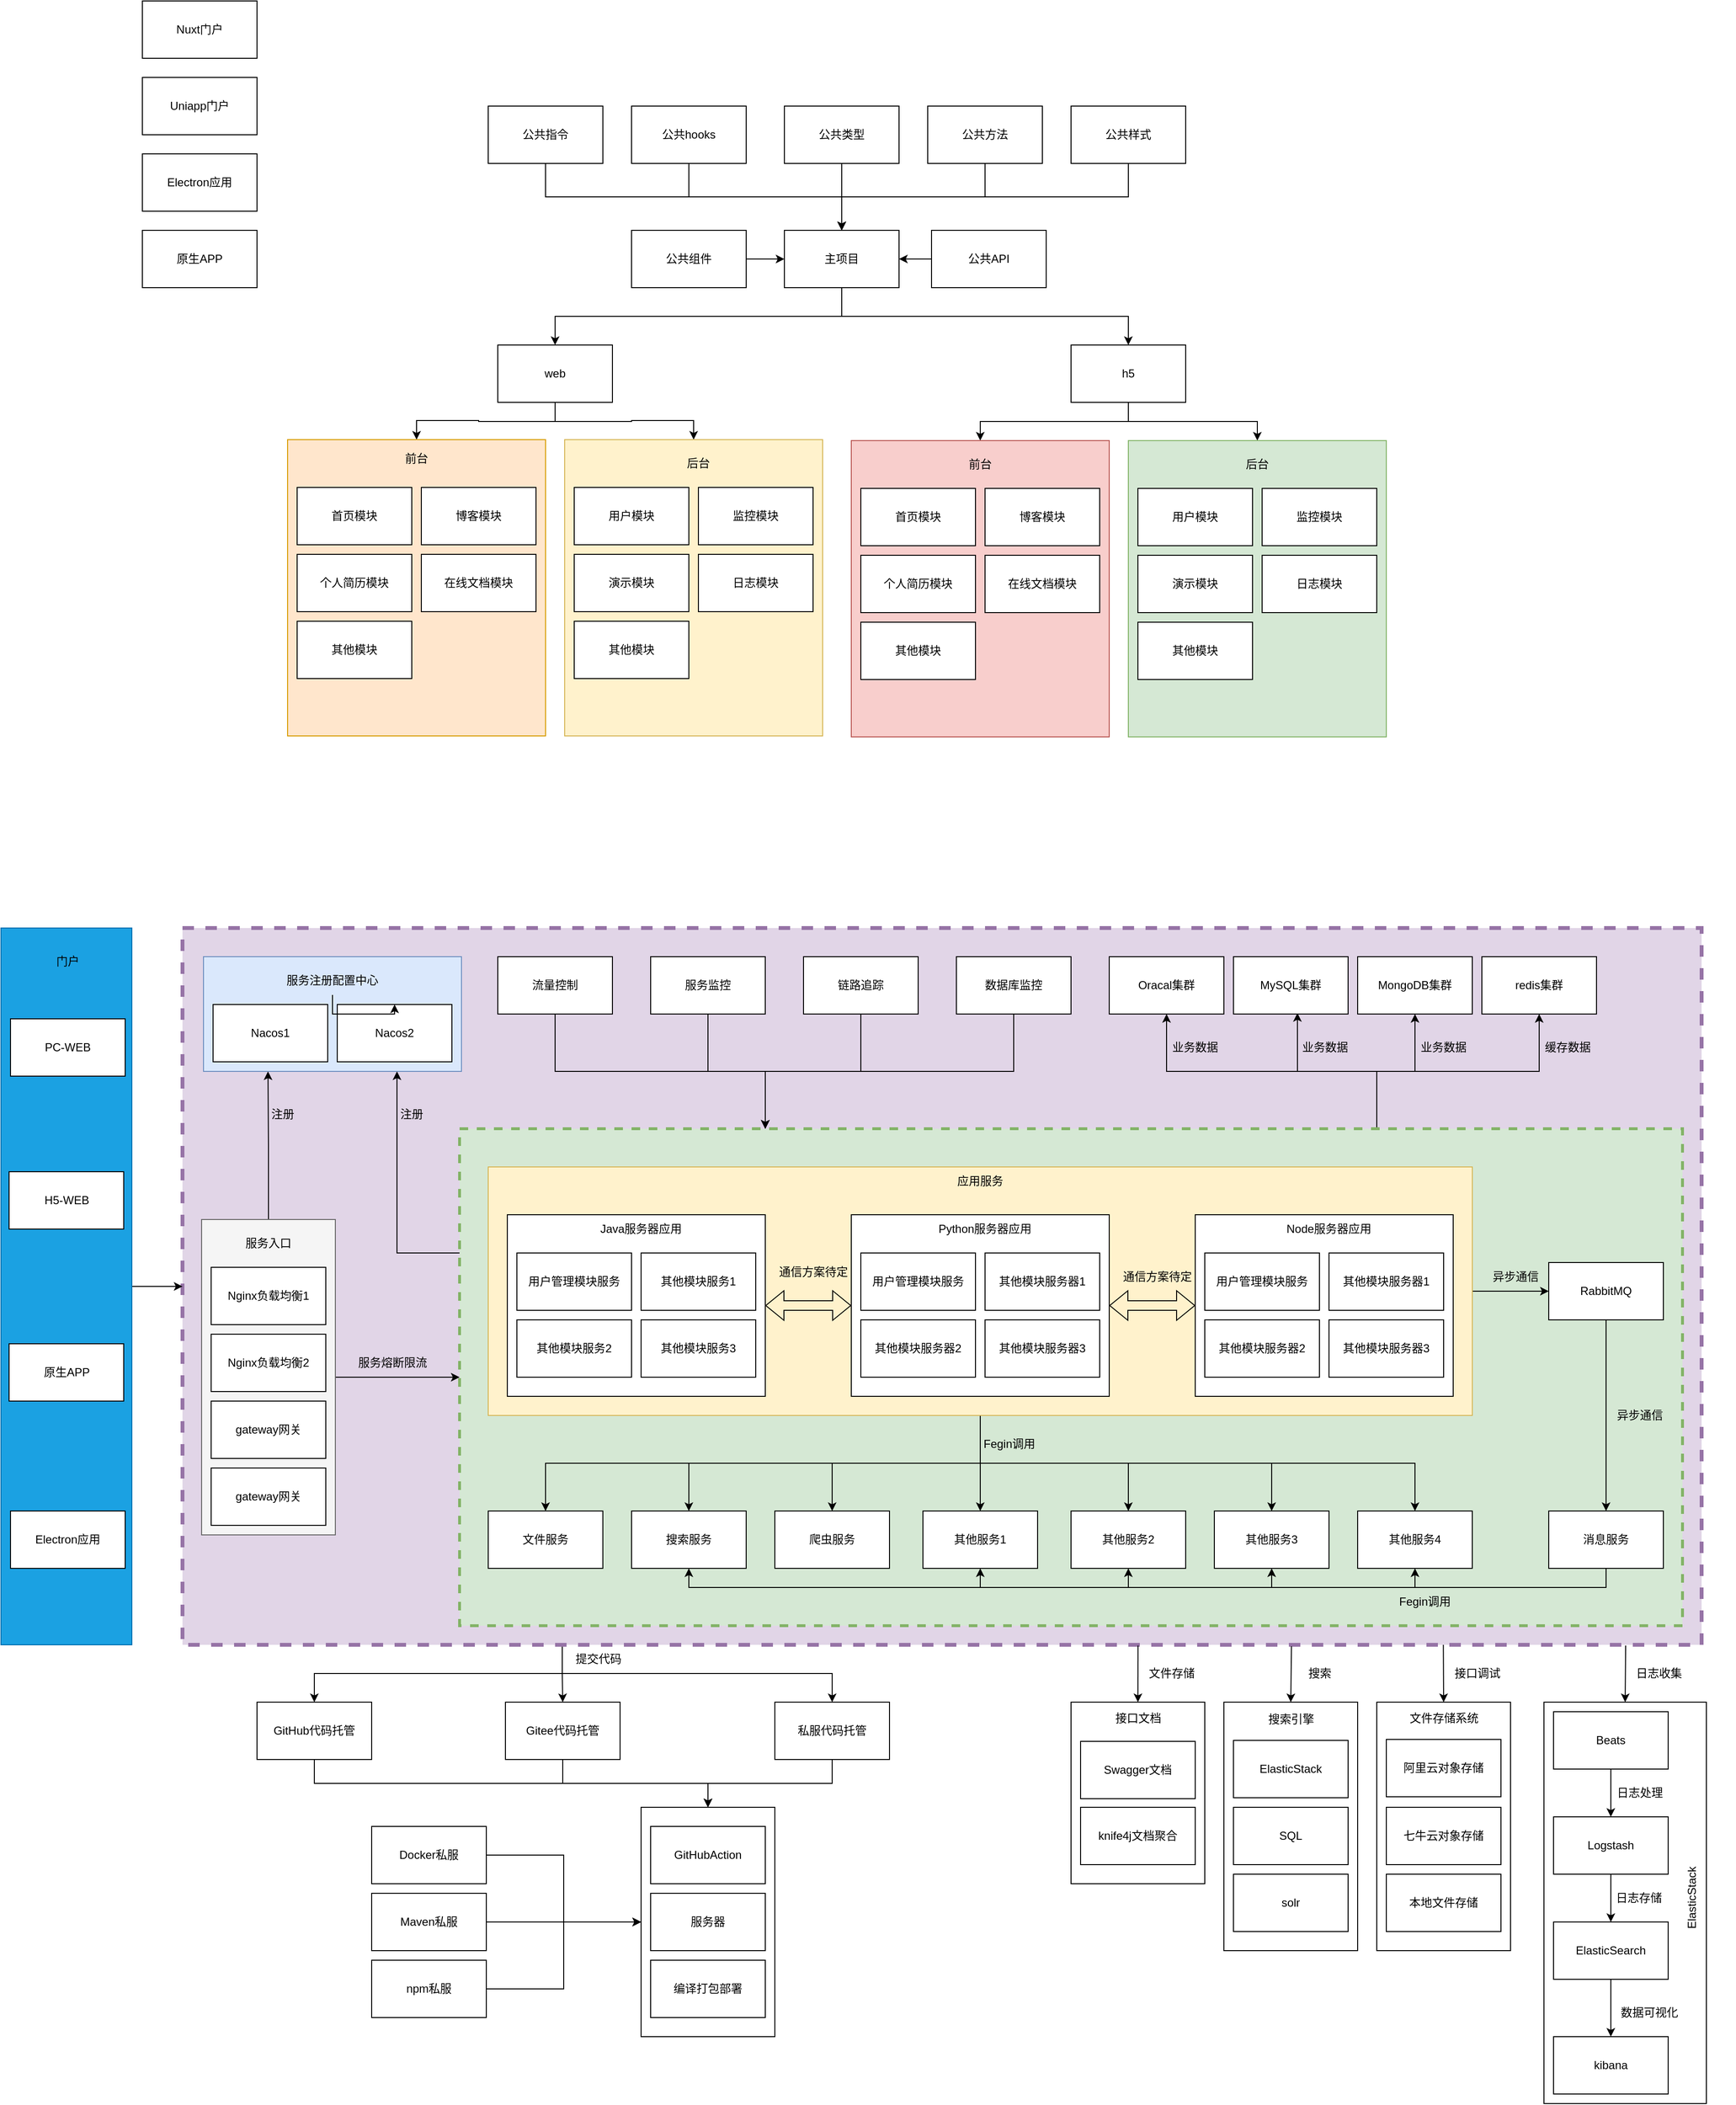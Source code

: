 <mxfile version="20.5.3" type="github">
  <diagram id="kWM6Devj3ZmCq5ZHhV0W" name="第 1 页">
    <mxGraphModel dx="1778" dy="953" grid="1" gridSize="10" guides="1" tooltips="1" connect="1" arrows="1" fold="1" page="1" pageScale="1" pageWidth="1169" pageHeight="827" math="0" shadow="0">
      <root>
        <mxCell id="0" />
        <mxCell id="1" parent="0" />
        <mxCell id="HBnFO21-F81Gqix5t91M-265" style="edgeStyle=orthogonalEdgeStyle;rounded=0;orthogonalLoop=1;jettySize=auto;html=1;exitX=0.25;exitY=1;exitDx=0;exitDy=0;entryX=0.5;entryY=0;entryDx=0;entryDy=0;" edge="1" parent="1" source="HBnFO21-F81Gqix5t91M-166" target="HBnFO21-F81Gqix5t91M-261">
          <mxGeometry relative="1" as="geometry" />
        </mxCell>
        <mxCell id="HBnFO21-F81Gqix5t91M-266" style="edgeStyle=orthogonalEdgeStyle;rounded=0;orthogonalLoop=1;jettySize=auto;html=1;exitX=0.25;exitY=1;exitDx=0;exitDy=0;entryX=0.5;entryY=0;entryDx=0;entryDy=0;" edge="1" parent="1" source="HBnFO21-F81Gqix5t91M-166" target="HBnFO21-F81Gqix5t91M-262">
          <mxGeometry relative="1" as="geometry" />
        </mxCell>
        <mxCell id="HBnFO21-F81Gqix5t91M-267" style="edgeStyle=orthogonalEdgeStyle;rounded=0;orthogonalLoop=1;jettySize=auto;html=1;exitX=0.25;exitY=1;exitDx=0;exitDy=0;" edge="1" parent="1" source="HBnFO21-F81Gqix5t91M-166" target="HBnFO21-F81Gqix5t91M-263">
          <mxGeometry relative="1" as="geometry" />
        </mxCell>
        <mxCell id="HBnFO21-F81Gqix5t91M-166" value="" style="rounded=0;whiteSpace=wrap;html=1;strokeWidth=4;fillColor=#e1d5e7;dashed=1;strokeColor=#9673a6;" vertex="1" parent="1">
          <mxGeometry x="440" y="1010" width="1590" height="750" as="geometry" />
        </mxCell>
        <mxCell id="HBnFO21-F81Gqix5t91M-153" style="edgeStyle=orthogonalEdgeStyle;rounded=0;orthogonalLoop=1;jettySize=auto;html=1;exitX=0;exitY=0.25;exitDx=0;exitDy=0;entryX=0.75;entryY=1;entryDx=0;entryDy=0;" edge="1" parent="1" source="HBnFO21-F81Gqix5t91M-130" target="HBnFO21-F81Gqix5t91M-139">
          <mxGeometry relative="1" as="geometry" />
        </mxCell>
        <mxCell id="HBnFO21-F81Gqix5t91M-189" style="edgeStyle=orthogonalEdgeStyle;rounded=0;orthogonalLoop=1;jettySize=auto;html=1;exitX=0.75;exitY=0;exitDx=0;exitDy=0;entryX=0.5;entryY=1;entryDx=0;entryDy=0;" edge="1" parent="1" source="HBnFO21-F81Gqix5t91M-130" target="HBnFO21-F81Gqix5t91M-178">
          <mxGeometry relative="1" as="geometry" />
        </mxCell>
        <mxCell id="HBnFO21-F81Gqix5t91M-190" style="edgeStyle=orthogonalEdgeStyle;rounded=0;orthogonalLoop=1;jettySize=auto;html=1;exitX=0.75;exitY=0;exitDx=0;exitDy=0;entryX=0.558;entryY=0.983;entryDx=0;entryDy=0;entryPerimeter=0;" edge="1" parent="1" source="HBnFO21-F81Gqix5t91M-130" target="HBnFO21-F81Gqix5t91M-177">
          <mxGeometry relative="1" as="geometry" />
        </mxCell>
        <mxCell id="HBnFO21-F81Gqix5t91M-191" style="edgeStyle=orthogonalEdgeStyle;rounded=0;orthogonalLoop=1;jettySize=auto;html=1;exitX=0.75;exitY=0;exitDx=0;exitDy=0;entryX=0.5;entryY=1;entryDx=0;entryDy=0;" edge="1" parent="1" source="HBnFO21-F81Gqix5t91M-130" target="HBnFO21-F81Gqix5t91M-179">
          <mxGeometry relative="1" as="geometry" />
        </mxCell>
        <mxCell id="HBnFO21-F81Gqix5t91M-192" style="edgeStyle=orthogonalEdgeStyle;rounded=0;orthogonalLoop=1;jettySize=auto;html=1;exitX=0.75;exitY=0;exitDx=0;exitDy=0;entryX=0.5;entryY=1;entryDx=0;entryDy=0;" edge="1" parent="1" source="HBnFO21-F81Gqix5t91M-130" target="HBnFO21-F81Gqix5t91M-180">
          <mxGeometry relative="1" as="geometry" />
        </mxCell>
        <mxCell id="HBnFO21-F81Gqix5t91M-130" value="" style="rounded=0;whiteSpace=wrap;html=1;fillColor=#d5e8d4;dashed=1;strokeWidth=3;strokeColor=#82b366;" vertex="1" parent="1">
          <mxGeometry x="730" y="1220" width="1280" height="520" as="geometry" />
        </mxCell>
        <mxCell id="HBnFO21-F81Gqix5t91M-46" style="edgeStyle=orthogonalEdgeStyle;rounded=0;orthogonalLoop=1;jettySize=auto;html=1;exitX=0.5;exitY=1;exitDx=0;exitDy=0;" edge="1" parent="1" source="HBnFO21-F81Gqix5t91M-1" target="HBnFO21-F81Gqix5t91M-7">
          <mxGeometry relative="1" as="geometry" />
        </mxCell>
        <mxCell id="HBnFO21-F81Gqix5t91M-47" style="edgeStyle=orthogonalEdgeStyle;rounded=0;orthogonalLoop=1;jettySize=auto;html=1;exitX=0.5;exitY=1;exitDx=0;exitDy=0;" edge="1" parent="1" source="HBnFO21-F81Gqix5t91M-1" target="HBnFO21-F81Gqix5t91M-8">
          <mxGeometry relative="1" as="geometry" />
        </mxCell>
        <mxCell id="HBnFO21-F81Gqix5t91M-1" value="主项目" style="rounded=0;whiteSpace=wrap;html=1;" vertex="1" parent="1">
          <mxGeometry x="1070" y="280" width="120" height="60" as="geometry" />
        </mxCell>
        <mxCell id="HBnFO21-F81Gqix5t91M-44" style="edgeStyle=orthogonalEdgeStyle;rounded=0;orthogonalLoop=1;jettySize=auto;html=1;exitX=0.5;exitY=1;exitDx=0;exitDy=0;entryX=0.5;entryY=0;entryDx=0;entryDy=0;" edge="1" parent="1" source="HBnFO21-F81Gqix5t91M-2" target="HBnFO21-F81Gqix5t91M-1">
          <mxGeometry relative="1" as="geometry" />
        </mxCell>
        <mxCell id="HBnFO21-F81Gqix5t91M-2" value="公共样式" style="rounded=0;whiteSpace=wrap;html=1;" vertex="1" parent="1">
          <mxGeometry x="1370" y="150" width="120" height="60" as="geometry" />
        </mxCell>
        <mxCell id="HBnFO21-F81Gqix5t91M-43" style="edgeStyle=orthogonalEdgeStyle;rounded=0;orthogonalLoop=1;jettySize=auto;html=1;exitX=0.5;exitY=1;exitDx=0;exitDy=0;" edge="1" parent="1" source="HBnFO21-F81Gqix5t91M-3" target="HBnFO21-F81Gqix5t91M-1">
          <mxGeometry relative="1" as="geometry" />
        </mxCell>
        <mxCell id="HBnFO21-F81Gqix5t91M-3" value="公共方法" style="rounded=0;whiteSpace=wrap;html=1;" vertex="1" parent="1">
          <mxGeometry x="1220" y="150" width="120" height="60" as="geometry" />
        </mxCell>
        <mxCell id="HBnFO21-F81Gqix5t91M-42" style="edgeStyle=orthogonalEdgeStyle;rounded=0;orthogonalLoop=1;jettySize=auto;html=1;exitX=0.5;exitY=1;exitDx=0;exitDy=0;" edge="1" parent="1" source="HBnFO21-F81Gqix5t91M-4" target="HBnFO21-F81Gqix5t91M-1">
          <mxGeometry relative="1" as="geometry" />
        </mxCell>
        <mxCell id="HBnFO21-F81Gqix5t91M-4" value="公共hooks" style="rounded=0;whiteSpace=wrap;html=1;" vertex="1" parent="1">
          <mxGeometry x="910" y="150" width="120" height="60" as="geometry" />
        </mxCell>
        <mxCell id="HBnFO21-F81Gqix5t91M-41" style="edgeStyle=orthogonalEdgeStyle;rounded=0;orthogonalLoop=1;jettySize=auto;html=1;exitX=0.5;exitY=1;exitDx=0;exitDy=0;" edge="1" parent="1" source="HBnFO21-F81Gqix5t91M-5" target="HBnFO21-F81Gqix5t91M-1">
          <mxGeometry relative="1" as="geometry" />
        </mxCell>
        <mxCell id="HBnFO21-F81Gqix5t91M-5" value="公共指令" style="rounded=0;whiteSpace=wrap;html=1;" vertex="1" parent="1">
          <mxGeometry x="760" y="150" width="120" height="60" as="geometry" />
        </mxCell>
        <mxCell id="HBnFO21-F81Gqix5t91M-45" style="edgeStyle=orthogonalEdgeStyle;rounded=0;orthogonalLoop=1;jettySize=auto;html=1;exitX=1;exitY=0.5;exitDx=0;exitDy=0;entryX=0;entryY=0.5;entryDx=0;entryDy=0;" edge="1" parent="1" source="HBnFO21-F81Gqix5t91M-6" target="HBnFO21-F81Gqix5t91M-1">
          <mxGeometry relative="1" as="geometry" />
        </mxCell>
        <mxCell id="HBnFO21-F81Gqix5t91M-6" value="公共组件" style="rounded=0;whiteSpace=wrap;html=1;" vertex="1" parent="1">
          <mxGeometry x="910" y="280" width="120" height="60" as="geometry" />
        </mxCell>
        <mxCell id="HBnFO21-F81Gqix5t91M-50" style="edgeStyle=orthogonalEdgeStyle;rounded=0;orthogonalLoop=1;jettySize=auto;html=1;exitX=0.5;exitY=1;exitDx=0;exitDy=0;entryX=0.5;entryY=0;entryDx=0;entryDy=0;" edge="1" parent="1" source="HBnFO21-F81Gqix5t91M-7" target="HBnFO21-F81Gqix5t91M-17">
          <mxGeometry relative="1" as="geometry" />
        </mxCell>
        <mxCell id="HBnFO21-F81Gqix5t91M-51" style="edgeStyle=orthogonalEdgeStyle;rounded=0;orthogonalLoop=1;jettySize=auto;html=1;exitX=0.5;exitY=1;exitDx=0;exitDy=0;entryX=0.5;entryY=0;entryDx=0;entryDy=0;" edge="1" parent="1" source="HBnFO21-F81Gqix5t91M-7" target="HBnFO21-F81Gqix5t91M-18">
          <mxGeometry relative="1" as="geometry" />
        </mxCell>
        <mxCell id="HBnFO21-F81Gqix5t91M-7" value="web" style="rounded=0;whiteSpace=wrap;html=1;" vertex="1" parent="1">
          <mxGeometry x="770" y="400" width="120" height="60" as="geometry" />
        </mxCell>
        <mxCell id="HBnFO21-F81Gqix5t91M-52" style="edgeStyle=orthogonalEdgeStyle;rounded=0;orthogonalLoop=1;jettySize=auto;html=1;exitX=0.5;exitY=1;exitDx=0;exitDy=0;entryX=0.5;entryY=0;entryDx=0;entryDy=0;" edge="1" parent="1" source="HBnFO21-F81Gqix5t91M-8" target="HBnFO21-F81Gqix5t91M-24">
          <mxGeometry relative="1" as="geometry" />
        </mxCell>
        <mxCell id="HBnFO21-F81Gqix5t91M-300" style="edgeStyle=orthogonalEdgeStyle;rounded=0;orthogonalLoop=1;jettySize=auto;html=1;exitX=0.5;exitY=1;exitDx=0;exitDy=0;entryX=0.5;entryY=0;entryDx=0;entryDy=0;" edge="1" parent="1" source="HBnFO21-F81Gqix5t91M-8" target="HBnFO21-F81Gqix5t91M-298">
          <mxGeometry relative="1" as="geometry" />
        </mxCell>
        <mxCell id="HBnFO21-F81Gqix5t91M-8" value="h5" style="rounded=0;whiteSpace=wrap;html=1;" vertex="1" parent="1">
          <mxGeometry x="1370" y="400" width="120" height="60" as="geometry" />
        </mxCell>
        <mxCell id="HBnFO21-F81Gqix5t91M-49" style="edgeStyle=orthogonalEdgeStyle;rounded=0;orthogonalLoop=1;jettySize=auto;html=1;exitX=0;exitY=0.5;exitDx=0;exitDy=0;entryX=1;entryY=0.5;entryDx=0;entryDy=0;" edge="1" parent="1" source="HBnFO21-F81Gqix5t91M-48" target="HBnFO21-F81Gqix5t91M-1">
          <mxGeometry relative="1" as="geometry" />
        </mxCell>
        <mxCell id="HBnFO21-F81Gqix5t91M-48" value="公共API" style="rounded=0;whiteSpace=wrap;html=1;" vertex="1" parent="1">
          <mxGeometry x="1224" y="280" width="120" height="60" as="geometry" />
        </mxCell>
        <mxCell id="HBnFO21-F81Gqix5t91M-54" value="Nuxt门户" style="rounded=0;whiteSpace=wrap;html=1;" vertex="1" parent="1">
          <mxGeometry x="398" y="40" width="120" height="60" as="geometry" />
        </mxCell>
        <mxCell id="HBnFO21-F81Gqix5t91M-55" value="Uniapp门户" style="rounded=0;whiteSpace=wrap;html=1;" vertex="1" parent="1">
          <mxGeometry x="398" y="120" width="120" height="60" as="geometry" />
        </mxCell>
        <mxCell id="HBnFO21-F81Gqix5t91M-56" value="原生APP" style="rounded=0;whiteSpace=wrap;html=1;" vertex="1" parent="1">
          <mxGeometry x="398" y="280" width="120" height="60" as="geometry" />
        </mxCell>
        <mxCell id="HBnFO21-F81Gqix5t91M-57" value="Electron应用" style="rounded=0;whiteSpace=wrap;html=1;" vertex="1" parent="1">
          <mxGeometry x="398" y="200" width="120" height="60" as="geometry" />
        </mxCell>
        <mxCell id="HBnFO21-F81Gqix5t91M-110" style="edgeStyle=orthogonalEdgeStyle;rounded=0;orthogonalLoop=1;jettySize=auto;html=1;exitX=0.5;exitY=1;exitDx=0;exitDy=0;entryX=0.5;entryY=0;entryDx=0;entryDy=0;" edge="1" parent="1" source="HBnFO21-F81Gqix5t91M-78" target="HBnFO21-F81Gqix5t91M-88">
          <mxGeometry relative="1" as="geometry" />
        </mxCell>
        <mxCell id="HBnFO21-F81Gqix5t91M-111" style="edgeStyle=orthogonalEdgeStyle;rounded=0;orthogonalLoop=1;jettySize=auto;html=1;exitX=0.5;exitY=1;exitDx=0;exitDy=0;entryX=0.5;entryY=0;entryDx=0;entryDy=0;" edge="1" parent="1" source="HBnFO21-F81Gqix5t91M-78" target="HBnFO21-F81Gqix5t91M-87">
          <mxGeometry relative="1" as="geometry" />
        </mxCell>
        <mxCell id="HBnFO21-F81Gqix5t91M-112" style="edgeStyle=orthogonalEdgeStyle;rounded=0;orthogonalLoop=1;jettySize=auto;html=1;exitX=0.5;exitY=1;exitDx=0;exitDy=0;" edge="1" parent="1" source="HBnFO21-F81Gqix5t91M-78" target="HBnFO21-F81Gqix5t91M-86">
          <mxGeometry relative="1" as="geometry" />
        </mxCell>
        <mxCell id="HBnFO21-F81Gqix5t91M-113" style="edgeStyle=orthogonalEdgeStyle;rounded=0;orthogonalLoop=1;jettySize=auto;html=1;exitX=0.5;exitY=1;exitDx=0;exitDy=0;" edge="1" parent="1" source="HBnFO21-F81Gqix5t91M-78" target="HBnFO21-F81Gqix5t91M-90">
          <mxGeometry relative="1" as="geometry" />
        </mxCell>
        <mxCell id="HBnFO21-F81Gqix5t91M-120" style="edgeStyle=orthogonalEdgeStyle;rounded=0;orthogonalLoop=1;jettySize=auto;html=1;exitX=1;exitY=0.5;exitDx=0;exitDy=0;entryX=0;entryY=0.5;entryDx=0;entryDy=0;" edge="1" parent="1" source="HBnFO21-F81Gqix5t91M-78" target="HBnFO21-F81Gqix5t91M-119">
          <mxGeometry relative="1" as="geometry" />
        </mxCell>
        <mxCell id="HBnFO21-F81Gqix5t91M-197" style="edgeStyle=orthogonalEdgeStyle;rounded=0;orthogonalLoop=1;jettySize=auto;html=1;exitX=0.5;exitY=1;exitDx=0;exitDy=0;" edge="1" parent="1" source="HBnFO21-F81Gqix5t91M-78" target="HBnFO21-F81Gqix5t91M-194">
          <mxGeometry relative="1" as="geometry" />
        </mxCell>
        <mxCell id="HBnFO21-F81Gqix5t91M-198" style="edgeStyle=orthogonalEdgeStyle;rounded=0;orthogonalLoop=1;jettySize=auto;html=1;exitX=0.5;exitY=1;exitDx=0;exitDy=0;entryX=0.5;entryY=0;entryDx=0;entryDy=0;" edge="1" parent="1" source="HBnFO21-F81Gqix5t91M-78" target="HBnFO21-F81Gqix5t91M-195">
          <mxGeometry relative="1" as="geometry" />
        </mxCell>
        <mxCell id="HBnFO21-F81Gqix5t91M-199" style="edgeStyle=orthogonalEdgeStyle;rounded=0;orthogonalLoop=1;jettySize=auto;html=1;exitX=0.5;exitY=1;exitDx=0;exitDy=0;entryX=0.5;entryY=0;entryDx=0;entryDy=0;" edge="1" parent="1" source="HBnFO21-F81Gqix5t91M-78" target="HBnFO21-F81Gqix5t91M-196">
          <mxGeometry relative="1" as="geometry" />
        </mxCell>
        <mxCell id="HBnFO21-F81Gqix5t91M-78" value="" style="rounded=0;whiteSpace=wrap;html=1;fillColor=#fff2cc;strokeColor=#d6b656;" vertex="1" parent="1">
          <mxGeometry x="760" y="1260" width="1030" height="260" as="geometry" />
        </mxCell>
        <mxCell id="HBnFO21-F81Gqix5t91M-86" value="文件服务" style="rounded=0;whiteSpace=wrap;html=1;" vertex="1" parent="1">
          <mxGeometry x="760" y="1620" width="120" height="60" as="geometry" />
        </mxCell>
        <mxCell id="HBnFO21-F81Gqix5t91M-87" value="搜索服务" style="rounded=0;whiteSpace=wrap;html=1;" vertex="1" parent="1">
          <mxGeometry x="910" y="1620" width="120" height="60" as="geometry" />
        </mxCell>
        <mxCell id="HBnFO21-F81Gqix5t91M-88" value="爬虫服务" style="rounded=0;whiteSpace=wrap;html=1;" vertex="1" parent="1">
          <mxGeometry x="1060" y="1620" width="120" height="60" as="geometry" />
        </mxCell>
        <mxCell id="HBnFO21-F81Gqix5t91M-124" style="edgeStyle=orthogonalEdgeStyle;rounded=0;orthogonalLoop=1;jettySize=auto;html=1;exitX=0.5;exitY=1;exitDx=0;exitDy=0;entryX=0.5;entryY=1;entryDx=0;entryDy=0;" edge="1" parent="1" source="HBnFO21-F81Gqix5t91M-89" target="HBnFO21-F81Gqix5t91M-87">
          <mxGeometry relative="1" as="geometry" />
        </mxCell>
        <mxCell id="HBnFO21-F81Gqix5t91M-125" style="edgeStyle=orthogonalEdgeStyle;rounded=0;orthogonalLoop=1;jettySize=auto;html=1;exitX=0.5;exitY=1;exitDx=0;exitDy=0;entryX=0.5;entryY=1;entryDx=0;entryDy=0;" edge="1" parent="1" source="HBnFO21-F81Gqix5t91M-89" target="HBnFO21-F81Gqix5t91M-90">
          <mxGeometry relative="1" as="geometry" />
        </mxCell>
        <mxCell id="HBnFO21-F81Gqix5t91M-200" style="edgeStyle=orthogonalEdgeStyle;rounded=0;orthogonalLoop=1;jettySize=auto;html=1;exitX=0.5;exitY=1;exitDx=0;exitDy=0;entryX=0.5;entryY=1;entryDx=0;entryDy=0;" edge="1" parent="1" source="HBnFO21-F81Gqix5t91M-89" target="HBnFO21-F81Gqix5t91M-194">
          <mxGeometry relative="1" as="geometry" />
        </mxCell>
        <mxCell id="HBnFO21-F81Gqix5t91M-201" style="edgeStyle=orthogonalEdgeStyle;rounded=0;orthogonalLoop=1;jettySize=auto;html=1;exitX=0.5;exitY=1;exitDx=0;exitDy=0;entryX=0.5;entryY=1;entryDx=0;entryDy=0;" edge="1" parent="1" source="HBnFO21-F81Gqix5t91M-89" target="HBnFO21-F81Gqix5t91M-195">
          <mxGeometry relative="1" as="geometry" />
        </mxCell>
        <mxCell id="HBnFO21-F81Gqix5t91M-202" style="edgeStyle=orthogonalEdgeStyle;rounded=0;orthogonalLoop=1;jettySize=auto;html=1;exitX=0.5;exitY=1;exitDx=0;exitDy=0;entryX=0.5;entryY=1;entryDx=0;entryDy=0;" edge="1" parent="1" source="HBnFO21-F81Gqix5t91M-89" target="HBnFO21-F81Gqix5t91M-196">
          <mxGeometry relative="1" as="geometry" />
        </mxCell>
        <mxCell id="HBnFO21-F81Gqix5t91M-89" value="消息服务" style="rounded=0;whiteSpace=wrap;html=1;" vertex="1" parent="1">
          <mxGeometry x="1870" y="1620" width="120" height="60" as="geometry" />
        </mxCell>
        <mxCell id="HBnFO21-F81Gqix5t91M-90" value="其他服务1" style="rounded=0;whiteSpace=wrap;html=1;" vertex="1" parent="1">
          <mxGeometry x="1215" y="1620" width="120" height="60" as="geometry" />
        </mxCell>
        <mxCell id="HBnFO21-F81Gqix5t91M-91" value="应用服务" style="text;html=1;strokeColor=none;fillColor=none;align=center;verticalAlign=middle;whiteSpace=wrap;rounded=0;" vertex="1" parent="1">
          <mxGeometry x="1245" y="1260" width="60" height="30" as="geometry" />
        </mxCell>
        <mxCell id="HBnFO21-F81Gqix5t91M-93" value="" style="group" vertex="1" connectable="0" parent="1">
          <mxGeometry x="780" y="1310" width="270" height="190" as="geometry" />
        </mxCell>
        <mxCell id="HBnFO21-F81Gqix5t91M-84" value="" style="rounded=0;whiteSpace=wrap;html=1;" vertex="1" parent="HBnFO21-F81Gqix5t91M-93">
          <mxGeometry width="270" height="190" as="geometry" />
        </mxCell>
        <mxCell id="HBnFO21-F81Gqix5t91M-79" value="用户管理模块服务" style="rounded=0;whiteSpace=wrap;html=1;" vertex="1" parent="HBnFO21-F81Gqix5t91M-93">
          <mxGeometry x="10" y="40" width="120" height="60" as="geometry" />
        </mxCell>
        <mxCell id="HBnFO21-F81Gqix5t91M-80" value="其他模块服务1" style="rounded=0;whiteSpace=wrap;html=1;" vertex="1" parent="HBnFO21-F81Gqix5t91M-93">
          <mxGeometry x="140" y="40" width="120" height="60" as="geometry" />
        </mxCell>
        <mxCell id="HBnFO21-F81Gqix5t91M-81" value="其他模块服务2" style="rounded=0;whiteSpace=wrap;html=1;" vertex="1" parent="HBnFO21-F81Gqix5t91M-93">
          <mxGeometry x="10" y="110" width="120" height="60" as="geometry" />
        </mxCell>
        <mxCell id="HBnFO21-F81Gqix5t91M-82" value="其他模块服务3" style="rounded=0;whiteSpace=wrap;html=1;" vertex="1" parent="HBnFO21-F81Gqix5t91M-93">
          <mxGeometry x="140" y="110" width="120" height="60" as="geometry" />
        </mxCell>
        <mxCell id="HBnFO21-F81Gqix5t91M-83" value="Java服务器应用" style="text;html=1;strokeColor=none;fillColor=none;align=center;verticalAlign=middle;whiteSpace=wrap;rounded=0;" vertex="1" parent="HBnFO21-F81Gqix5t91M-93">
          <mxGeometry x="90" width="100" height="30" as="geometry" />
        </mxCell>
        <mxCell id="HBnFO21-F81Gqix5t91M-94" value="" style="group" vertex="1" connectable="0" parent="1">
          <mxGeometry x="1140" y="1310" width="270" height="190" as="geometry" />
        </mxCell>
        <mxCell id="HBnFO21-F81Gqix5t91M-95" value="" style="rounded=0;whiteSpace=wrap;html=1;" vertex="1" parent="HBnFO21-F81Gqix5t91M-94">
          <mxGeometry width="270" height="190" as="geometry" />
        </mxCell>
        <mxCell id="HBnFO21-F81Gqix5t91M-96" value="用户管理模块服务" style="rounded=0;whiteSpace=wrap;html=1;" vertex="1" parent="HBnFO21-F81Gqix5t91M-94">
          <mxGeometry x="10" y="40" width="120" height="60" as="geometry" />
        </mxCell>
        <mxCell id="HBnFO21-F81Gqix5t91M-97" value="其他模块服务器1" style="rounded=0;whiteSpace=wrap;html=1;" vertex="1" parent="HBnFO21-F81Gqix5t91M-94">
          <mxGeometry x="140" y="40" width="120" height="60" as="geometry" />
        </mxCell>
        <mxCell id="HBnFO21-F81Gqix5t91M-98" value="其他模块服务器2" style="rounded=0;whiteSpace=wrap;html=1;" vertex="1" parent="HBnFO21-F81Gqix5t91M-94">
          <mxGeometry x="10" y="110" width="120" height="60" as="geometry" />
        </mxCell>
        <mxCell id="HBnFO21-F81Gqix5t91M-99" value="其他模块服务器3" style="rounded=0;whiteSpace=wrap;html=1;" vertex="1" parent="HBnFO21-F81Gqix5t91M-94">
          <mxGeometry x="140" y="110" width="120" height="60" as="geometry" />
        </mxCell>
        <mxCell id="HBnFO21-F81Gqix5t91M-100" value="Python服务器应用" style="text;html=1;strokeColor=none;fillColor=none;align=center;verticalAlign=middle;whiteSpace=wrap;rounded=0;" vertex="1" parent="HBnFO21-F81Gqix5t91M-94">
          <mxGeometry x="90" width="100" height="30" as="geometry" />
        </mxCell>
        <mxCell id="HBnFO21-F81Gqix5t91M-101" value="" style="group" vertex="1" connectable="0" parent="1">
          <mxGeometry x="1500" y="1310" width="270" height="190" as="geometry" />
        </mxCell>
        <mxCell id="HBnFO21-F81Gqix5t91M-102" value="" style="rounded=0;whiteSpace=wrap;html=1;" vertex="1" parent="HBnFO21-F81Gqix5t91M-101">
          <mxGeometry width="270" height="190" as="geometry" />
        </mxCell>
        <mxCell id="HBnFO21-F81Gqix5t91M-103" value="用户管理模块服务" style="rounded=0;whiteSpace=wrap;html=1;" vertex="1" parent="HBnFO21-F81Gqix5t91M-101">
          <mxGeometry x="10" y="40" width="120" height="60" as="geometry" />
        </mxCell>
        <mxCell id="HBnFO21-F81Gqix5t91M-104" value="其他模块服务器1" style="rounded=0;whiteSpace=wrap;html=1;" vertex="1" parent="HBnFO21-F81Gqix5t91M-101">
          <mxGeometry x="140" y="40" width="120" height="60" as="geometry" />
        </mxCell>
        <mxCell id="HBnFO21-F81Gqix5t91M-105" value="其他模块服务器2" style="rounded=0;whiteSpace=wrap;html=1;" vertex="1" parent="HBnFO21-F81Gqix5t91M-101">
          <mxGeometry x="10" y="110" width="120" height="60" as="geometry" />
        </mxCell>
        <mxCell id="HBnFO21-F81Gqix5t91M-106" value="其他模块服务器3" style="rounded=0;whiteSpace=wrap;html=1;" vertex="1" parent="HBnFO21-F81Gqix5t91M-101">
          <mxGeometry x="140" y="110" width="120" height="60" as="geometry" />
        </mxCell>
        <mxCell id="HBnFO21-F81Gqix5t91M-107" value="Node服务器应用" style="text;html=1;strokeColor=none;fillColor=none;align=center;verticalAlign=middle;whiteSpace=wrap;rounded=0;" vertex="1" parent="HBnFO21-F81Gqix5t91M-101">
          <mxGeometry x="90" width="100" height="30" as="geometry" />
        </mxCell>
        <mxCell id="HBnFO21-F81Gqix5t91M-116" value="Fegin调用" style="text;html=1;align=center;verticalAlign=middle;resizable=0;points=[];autosize=1;strokeColor=none;fillColor=none;" vertex="1" parent="1">
          <mxGeometry x="1265" y="1535" width="80" height="30" as="geometry" />
        </mxCell>
        <mxCell id="HBnFO21-F81Gqix5t91M-122" style="edgeStyle=orthogonalEdgeStyle;rounded=0;orthogonalLoop=1;jettySize=auto;html=1;exitX=0.5;exitY=1;exitDx=0;exitDy=0;entryX=0.5;entryY=0;entryDx=0;entryDy=0;" edge="1" parent="1" source="HBnFO21-F81Gqix5t91M-119" target="HBnFO21-F81Gqix5t91M-89">
          <mxGeometry relative="1" as="geometry" />
        </mxCell>
        <mxCell id="HBnFO21-F81Gqix5t91M-119" value="RabbitMQ" style="rounded=0;whiteSpace=wrap;html=1;" vertex="1" parent="1">
          <mxGeometry x="1870" y="1360" width="120" height="60" as="geometry" />
        </mxCell>
        <mxCell id="HBnFO21-F81Gqix5t91M-121" value="异步通信" style="text;html=1;align=center;verticalAlign=middle;resizable=0;points=[];autosize=1;strokeColor=none;fillColor=none;" vertex="1" parent="1">
          <mxGeometry x="1800" y="1360" width="70" height="30" as="geometry" />
        </mxCell>
        <mxCell id="HBnFO21-F81Gqix5t91M-123" value="异步通信" style="text;html=1;align=center;verticalAlign=middle;resizable=0;points=[];autosize=1;strokeColor=none;fillColor=none;" vertex="1" parent="1">
          <mxGeometry x="1930" y="1505" width="70" height="30" as="geometry" />
        </mxCell>
        <mxCell id="HBnFO21-F81Gqix5t91M-126" value="Fegin调用" style="text;html=1;align=center;verticalAlign=middle;resizable=0;points=[];autosize=1;strokeColor=none;fillColor=none;" vertex="1" parent="1">
          <mxGeometry x="1700" y="1700" width="80" height="30" as="geometry" />
        </mxCell>
        <mxCell id="HBnFO21-F81Gqix5t91M-219" style="edgeStyle=orthogonalEdgeStyle;rounded=0;orthogonalLoop=1;jettySize=auto;html=1;exitX=1;exitY=0.5;exitDx=0;exitDy=0;entryX=0;entryY=0.5;entryDx=0;entryDy=0;" edge="1" parent="1" source="HBnFO21-F81Gqix5t91M-67" target="HBnFO21-F81Gqix5t91M-166">
          <mxGeometry relative="1" as="geometry" />
        </mxCell>
        <mxCell id="HBnFO21-F81Gqix5t91M-67" value="" style="rounded=0;whiteSpace=wrap;html=1;container=0;fillColor=#1ba1e2;fontColor=#ffffff;strokeColor=#006EAF;" vertex="1" parent="1">
          <mxGeometry x="250" y="1010" width="137" height="750" as="geometry" />
        </mxCell>
        <mxCell id="HBnFO21-F81Gqix5t91M-63" value="PC-WEB" style="rounded=0;whiteSpace=wrap;html=1;container=0;" vertex="1" parent="1">
          <mxGeometry x="260" y="1105" width="120" height="60" as="geometry" />
        </mxCell>
        <mxCell id="HBnFO21-F81Gqix5t91M-64" value="H5-WEB" style="rounded=0;whiteSpace=wrap;html=1;container=0;" vertex="1" parent="1">
          <mxGeometry x="258.5" y="1265" width="120" height="60" as="geometry" />
        </mxCell>
        <mxCell id="HBnFO21-F81Gqix5t91M-65" value="原生APP" style="rounded=0;whiteSpace=wrap;html=1;container=0;" vertex="1" parent="1">
          <mxGeometry x="258.5" y="1445" width="120" height="60" as="geometry" />
        </mxCell>
        <mxCell id="HBnFO21-F81Gqix5t91M-66" value="Electron应用" style="rounded=0;whiteSpace=wrap;html=1;container=0;" vertex="1" parent="1">
          <mxGeometry x="260" y="1620" width="120" height="60" as="geometry" />
        </mxCell>
        <mxCell id="HBnFO21-F81Gqix5t91M-68" value="门户" style="text;html=1;strokeColor=none;fillColor=none;align=center;verticalAlign=middle;whiteSpace=wrap;rounded=0;container=0;" vertex="1" parent="1">
          <mxGeometry x="290" y="1030" width="60" height="30" as="geometry" />
        </mxCell>
        <mxCell id="HBnFO21-F81Gqix5t91M-149" style="edgeStyle=orthogonalEdgeStyle;rounded=0;orthogonalLoop=1;jettySize=auto;html=1;exitX=1;exitY=0.5;exitDx=0;exitDy=0;entryX=0;entryY=0.5;entryDx=0;entryDy=0;" edge="1" parent="1" source="HBnFO21-F81Gqix5t91M-75" target="HBnFO21-F81Gqix5t91M-130">
          <mxGeometry relative="1" as="geometry" />
        </mxCell>
        <mxCell id="HBnFO21-F81Gqix5t91M-193" style="edgeStyle=orthogonalEdgeStyle;rounded=0;orthogonalLoop=1;jettySize=auto;html=1;exitX=0.5;exitY=0;exitDx=0;exitDy=0;entryX=0.25;entryY=1;entryDx=0;entryDy=0;" edge="1" parent="1" source="HBnFO21-F81Gqix5t91M-75" target="HBnFO21-F81Gqix5t91M-139">
          <mxGeometry relative="1" as="geometry" />
        </mxCell>
        <mxCell id="HBnFO21-F81Gqix5t91M-75" value="" style="rounded=0;whiteSpace=wrap;html=1;container=0;fillColor=#f5f5f5;fontColor=#333333;strokeColor=#666666;" vertex="1" parent="1">
          <mxGeometry x="460" y="1315" width="140" height="330" as="geometry" />
        </mxCell>
        <mxCell id="HBnFO21-F81Gqix5t91M-71" value="Nginx负载均衡1" style="rounded=0;whiteSpace=wrap;html=1;container=0;" vertex="1" parent="1">
          <mxGeometry x="470" y="1365" width="120" height="60" as="geometry" />
        </mxCell>
        <mxCell id="HBnFO21-F81Gqix5t91M-72" value="Nginx负载均衡2" style="rounded=0;whiteSpace=wrap;html=1;container=0;" vertex="1" parent="1">
          <mxGeometry x="470" y="1435" width="120" height="60" as="geometry" />
        </mxCell>
        <mxCell id="HBnFO21-F81Gqix5t91M-73" value="gateway网关" style="rounded=0;whiteSpace=wrap;html=1;container=0;" vertex="1" parent="1">
          <mxGeometry x="470" y="1505" width="120" height="60" as="geometry" />
        </mxCell>
        <mxCell id="HBnFO21-F81Gqix5t91M-74" value="gateway网关" style="rounded=0;whiteSpace=wrap;html=1;container=0;" vertex="1" parent="1">
          <mxGeometry x="470" y="1575" width="120" height="60" as="geometry" />
        </mxCell>
        <mxCell id="HBnFO21-F81Gqix5t91M-76" value="服务入口" style="text;html=1;strokeColor=none;fillColor=none;align=center;verticalAlign=middle;whiteSpace=wrap;rounded=0;container=0;" vertex="1" parent="1">
          <mxGeometry x="500" y="1325" width="60" height="30" as="geometry" />
        </mxCell>
        <mxCell id="HBnFO21-F81Gqix5t91M-134" value="" style="shape=flexArrow;endArrow=classic;startArrow=classic;html=1;rounded=0;entryX=0;entryY=0.5;entryDx=0;entryDy=0;exitX=1;exitY=0.5;exitDx=0;exitDy=0;" edge="1" parent="1" source="HBnFO21-F81Gqix5t91M-84" target="HBnFO21-F81Gqix5t91M-95">
          <mxGeometry width="100" height="100" relative="1" as="geometry">
            <mxPoint x="1130" y="1580" as="sourcePoint" />
            <mxPoint x="1230" y="1480" as="targetPoint" />
          </mxGeometry>
        </mxCell>
        <mxCell id="HBnFO21-F81Gqix5t91M-135" value="" style="shape=flexArrow;endArrow=classic;startArrow=classic;html=1;rounded=0;entryX=1;entryY=0.5;entryDx=0;entryDy=0;exitX=0;exitY=0.5;exitDx=0;exitDy=0;" edge="1" parent="1" source="HBnFO21-F81Gqix5t91M-102" target="HBnFO21-F81Gqix5t91M-95">
          <mxGeometry width="100" height="100" relative="1" as="geometry">
            <mxPoint x="1060" y="1415" as="sourcePoint" />
            <mxPoint x="1150" y="1415" as="targetPoint" />
          </mxGeometry>
        </mxCell>
        <mxCell id="HBnFO21-F81Gqix5t91M-136" value="通信方案待定" style="text;html=1;align=center;verticalAlign=middle;resizable=0;points=[];autosize=1;strokeColor=none;fillColor=none;" vertex="1" parent="1">
          <mxGeometry x="1050" y="1355" width="100" height="30" as="geometry" />
        </mxCell>
        <mxCell id="HBnFO21-F81Gqix5t91M-137" value="通信方案待定" style="text;html=1;align=center;verticalAlign=middle;resizable=0;points=[];autosize=1;strokeColor=none;fillColor=none;" vertex="1" parent="1">
          <mxGeometry x="1410" y="1360" width="100" height="30" as="geometry" />
        </mxCell>
        <mxCell id="HBnFO21-F81Gqix5t91M-143" value="" style="group;fillColor=#dae8fc;strokeColor=#6c8ebf;" vertex="1" connectable="0" parent="1">
          <mxGeometry x="462" y="1040" width="270" height="120" as="geometry" />
        </mxCell>
        <mxCell id="HBnFO21-F81Gqix5t91M-139" value="" style="rounded=0;whiteSpace=wrap;html=1;strokeWidth=1;fillColor=#dae8fc;strokeColor=#6c8ebf;" vertex="1" parent="HBnFO21-F81Gqix5t91M-143">
          <mxGeometry width="270" height="120" as="geometry" />
        </mxCell>
        <mxCell id="HBnFO21-F81Gqix5t91M-140" value="Nacos1" style="rounded=0;whiteSpace=wrap;html=1;strokeWidth=1;fillColor=default;" vertex="1" parent="HBnFO21-F81Gqix5t91M-143">
          <mxGeometry x="10" y="50" width="120" height="60" as="geometry" />
        </mxCell>
        <mxCell id="HBnFO21-F81Gqix5t91M-141" value="Nacos2" style="rounded=0;whiteSpace=wrap;html=1;strokeWidth=1;fillColor=default;" vertex="1" parent="HBnFO21-F81Gqix5t91M-143">
          <mxGeometry x="140" y="50" width="120" height="60" as="geometry" />
        </mxCell>
        <mxCell id="HBnFO21-F81Gqix5t91M-218" value="" style="edgeStyle=orthogonalEdgeStyle;rounded=0;orthogonalLoop=1;jettySize=auto;html=1;" edge="1" parent="HBnFO21-F81Gqix5t91M-143" source="HBnFO21-F81Gqix5t91M-142" target="HBnFO21-F81Gqix5t91M-141">
          <mxGeometry relative="1" as="geometry" />
        </mxCell>
        <mxCell id="HBnFO21-F81Gqix5t91M-142" value="服务注册配置中心" style="text;html=1;strokeColor=none;fillColor=none;align=center;verticalAlign=middle;whiteSpace=wrap;rounded=0;strokeWidth=1;" vertex="1" parent="HBnFO21-F81Gqix5t91M-143">
          <mxGeometry x="85" y="10" width="100" height="30" as="geometry" />
        </mxCell>
        <mxCell id="HBnFO21-F81Gqix5t91M-144" value="服务熔断限流" style="text;html=1;strokeColor=none;fillColor=none;align=center;verticalAlign=middle;whiteSpace=wrap;rounded=0;strokeWidth=1;horizontal=1;" vertex="1" parent="1">
          <mxGeometry x="620" y="1450" width="80" height="30" as="geometry" />
        </mxCell>
        <mxCell id="HBnFO21-F81Gqix5t91M-154" value="注册" style="text;html=1;strokeColor=none;fillColor=none;align=center;verticalAlign=middle;whiteSpace=wrap;rounded=0;strokeWidth=1;horizontal=1;" vertex="1" parent="1">
          <mxGeometry x="530" y="1190" width="30" height="30" as="geometry" />
        </mxCell>
        <mxCell id="HBnFO21-F81Gqix5t91M-155" value="注册" style="text;html=1;strokeColor=none;fillColor=none;align=center;verticalAlign=middle;whiteSpace=wrap;rounded=0;strokeWidth=1;horizontal=1;" vertex="1" parent="1">
          <mxGeometry x="660" y="1192.5" width="40" height="25" as="geometry" />
        </mxCell>
        <mxCell id="HBnFO21-F81Gqix5t91M-167" style="edgeStyle=orthogonalEdgeStyle;rounded=0;orthogonalLoop=1;jettySize=auto;html=1;exitX=0.5;exitY=1;exitDx=0;exitDy=0;entryX=0.25;entryY=0;entryDx=0;entryDy=0;" edge="1" parent="1" source="HBnFO21-F81Gqix5t91M-156" target="HBnFO21-F81Gqix5t91M-130">
          <mxGeometry relative="1" as="geometry" />
        </mxCell>
        <mxCell id="HBnFO21-F81Gqix5t91M-156" value="流量控制" style="rounded=0;whiteSpace=wrap;html=1;strokeWidth=1;fillColor=default;" vertex="1" parent="1">
          <mxGeometry x="770" y="1040" width="120" height="60" as="geometry" />
        </mxCell>
        <mxCell id="HBnFO21-F81Gqix5t91M-170" style="edgeStyle=orthogonalEdgeStyle;rounded=0;orthogonalLoop=1;jettySize=auto;html=1;exitX=0.5;exitY=1;exitDx=0;exitDy=0;entryX=0.25;entryY=0;entryDx=0;entryDy=0;" edge="1" parent="1" source="HBnFO21-F81Gqix5t91M-157" target="HBnFO21-F81Gqix5t91M-130">
          <mxGeometry relative="1" as="geometry" />
        </mxCell>
        <mxCell id="HBnFO21-F81Gqix5t91M-157" value="服务监控" style="rounded=0;whiteSpace=wrap;html=1;strokeWidth=1;fillColor=default;" vertex="1" parent="1">
          <mxGeometry x="930" y="1040" width="120" height="60" as="geometry" />
        </mxCell>
        <mxCell id="HBnFO21-F81Gqix5t91M-173" style="edgeStyle=orthogonalEdgeStyle;rounded=0;orthogonalLoop=1;jettySize=auto;html=1;exitX=0.5;exitY=1;exitDx=0;exitDy=0;entryX=0.25;entryY=0;entryDx=0;entryDy=0;" edge="1" parent="1" source="HBnFO21-F81Gqix5t91M-158" target="HBnFO21-F81Gqix5t91M-130">
          <mxGeometry relative="1" as="geometry" />
        </mxCell>
        <mxCell id="HBnFO21-F81Gqix5t91M-158" value="链路追踪" style="rounded=0;whiteSpace=wrap;html=1;strokeWidth=1;fillColor=default;" vertex="1" parent="1">
          <mxGeometry x="1090" y="1040" width="120" height="60" as="geometry" />
        </mxCell>
        <mxCell id="HBnFO21-F81Gqix5t91M-176" style="edgeStyle=orthogonalEdgeStyle;rounded=0;orthogonalLoop=1;jettySize=auto;html=1;exitX=0.5;exitY=1;exitDx=0;exitDy=0;entryX=0.25;entryY=0;entryDx=0;entryDy=0;" edge="1" parent="1" source="HBnFO21-F81Gqix5t91M-159" target="HBnFO21-F81Gqix5t91M-130">
          <mxGeometry relative="1" as="geometry" />
        </mxCell>
        <mxCell id="HBnFO21-F81Gqix5t91M-159" value="数据库监控" style="rounded=0;whiteSpace=wrap;html=1;strokeWidth=1;fillColor=default;" vertex="1" parent="1">
          <mxGeometry x="1250" y="1040" width="120" height="60" as="geometry" />
        </mxCell>
        <mxCell id="HBnFO21-F81Gqix5t91M-177" value="MySQL集群" style="rounded=0;whiteSpace=wrap;html=1;strokeWidth=1;fillColor=default;" vertex="1" parent="1">
          <mxGeometry x="1540" y="1040" width="120" height="60" as="geometry" />
        </mxCell>
        <mxCell id="HBnFO21-F81Gqix5t91M-178" value="Oracal集群" style="rounded=0;whiteSpace=wrap;html=1;strokeWidth=1;fillColor=default;" vertex="1" parent="1">
          <mxGeometry x="1410" y="1040" width="120" height="60" as="geometry" />
        </mxCell>
        <mxCell id="HBnFO21-F81Gqix5t91M-179" value="MongoDB集群" style="rounded=0;whiteSpace=wrap;html=1;strokeWidth=1;fillColor=default;" vertex="1" parent="1">
          <mxGeometry x="1670" y="1040" width="120" height="60" as="geometry" />
        </mxCell>
        <mxCell id="HBnFO21-F81Gqix5t91M-180" value="redis集群" style="rounded=0;whiteSpace=wrap;html=1;strokeWidth=1;fillColor=default;" vertex="1" parent="1">
          <mxGeometry x="1800" y="1040" width="120" height="60" as="geometry" />
        </mxCell>
        <mxCell id="HBnFO21-F81Gqix5t91M-185" value="业务数据" style="text;html=1;strokeColor=none;fillColor=none;align=center;verticalAlign=middle;whiteSpace=wrap;rounded=0;dashed=1;strokeWidth=4;" vertex="1" parent="1">
          <mxGeometry x="1470" y="1120" width="60" height="30" as="geometry" />
        </mxCell>
        <mxCell id="HBnFO21-F81Gqix5t91M-186" value="业务数据" style="text;html=1;strokeColor=none;fillColor=none;align=center;verticalAlign=middle;whiteSpace=wrap;rounded=0;dashed=1;strokeWidth=4;" vertex="1" parent="1">
          <mxGeometry x="1606" y="1120" width="60" height="30" as="geometry" />
        </mxCell>
        <mxCell id="HBnFO21-F81Gqix5t91M-187" value="业务数据" style="text;html=1;strokeColor=none;fillColor=none;align=center;verticalAlign=middle;whiteSpace=wrap;rounded=0;dashed=1;strokeWidth=4;" vertex="1" parent="1">
          <mxGeometry x="1730" y="1120" width="60" height="30" as="geometry" />
        </mxCell>
        <mxCell id="HBnFO21-F81Gqix5t91M-188" value="缓存数据" style="text;html=1;strokeColor=none;fillColor=none;align=center;verticalAlign=middle;whiteSpace=wrap;rounded=0;dashed=1;strokeWidth=4;" vertex="1" parent="1">
          <mxGeometry x="1860" y="1120" width="60" height="30" as="geometry" />
        </mxCell>
        <mxCell id="HBnFO21-F81Gqix5t91M-194" value="其他服务2" style="rounded=0;whiteSpace=wrap;html=1;" vertex="1" parent="1">
          <mxGeometry x="1370" y="1620" width="120" height="60" as="geometry" />
        </mxCell>
        <mxCell id="HBnFO21-F81Gqix5t91M-195" value="其他服务3" style="rounded=0;whiteSpace=wrap;html=1;" vertex="1" parent="1">
          <mxGeometry x="1520" y="1620" width="120" height="60" as="geometry" />
        </mxCell>
        <mxCell id="HBnFO21-F81Gqix5t91M-196" value="其他服务4" style="rounded=0;whiteSpace=wrap;html=1;" vertex="1" parent="1">
          <mxGeometry x="1670" y="1620" width="120" height="60" as="geometry" />
        </mxCell>
        <mxCell id="HBnFO21-F81Gqix5t91M-211" value="日志收集" style="text;html=1;align=center;verticalAlign=middle;resizable=0;points=[];autosize=1;strokeColor=none;fillColor=none;" vertex="1" parent="1">
          <mxGeometry x="1950" y="1775" width="70" height="30" as="geometry" />
        </mxCell>
        <mxCell id="HBnFO21-F81Gqix5t91M-221" style="edgeStyle=orthogonalEdgeStyle;rounded=0;orthogonalLoop=1;jettySize=auto;html=1;exitX=0.5;exitY=1;exitDx=0;exitDy=0;entryX=0.5;entryY=0;entryDx=0;entryDy=0;" edge="1" parent="1" source="HBnFO21-F81Gqix5t91M-220" target="HBnFO21-F81Gqix5t91M-1">
          <mxGeometry relative="1" as="geometry" />
        </mxCell>
        <mxCell id="HBnFO21-F81Gqix5t91M-220" value="公共类型" style="rounded=0;whiteSpace=wrap;html=1;" vertex="1" parent="1">
          <mxGeometry x="1070" y="150" width="120" height="60" as="geometry" />
        </mxCell>
        <mxCell id="HBnFO21-F81Gqix5t91M-243" value="" style="group" vertex="1" connectable="0" parent="1">
          <mxGeometry x="1530" y="1820" width="140" height="260" as="geometry" />
        </mxCell>
        <mxCell id="HBnFO21-F81Gqix5t91M-225" value="" style="rounded=0;whiteSpace=wrap;html=1;strokeWidth=1;fillColor=default;" vertex="1" parent="HBnFO21-F81Gqix5t91M-243">
          <mxGeometry width="140" height="260" as="geometry" />
        </mxCell>
        <mxCell id="HBnFO21-F81Gqix5t91M-222" value="ElasticStack" style="rounded=0;whiteSpace=wrap;html=1;strokeWidth=1;fillColor=default;" vertex="1" parent="HBnFO21-F81Gqix5t91M-243">
          <mxGeometry x="10" y="40" width="120" height="60" as="geometry" />
        </mxCell>
        <mxCell id="HBnFO21-F81Gqix5t91M-226" value="SQL" style="rounded=0;whiteSpace=wrap;html=1;strokeWidth=1;fillColor=default;" vertex="1" parent="HBnFO21-F81Gqix5t91M-243">
          <mxGeometry x="10" y="110" width="120" height="60" as="geometry" />
        </mxCell>
        <mxCell id="HBnFO21-F81Gqix5t91M-227" value="solr" style="rounded=0;whiteSpace=wrap;html=1;strokeWidth=1;fillColor=default;" vertex="1" parent="HBnFO21-F81Gqix5t91M-243">
          <mxGeometry x="10" y="180" width="120" height="60" as="geometry" />
        </mxCell>
        <mxCell id="HBnFO21-F81Gqix5t91M-228" value="搜索引擎" style="text;html=1;align=center;verticalAlign=middle;resizable=0;points=[];autosize=1;strokeColor=none;fillColor=none;" vertex="1" parent="HBnFO21-F81Gqix5t91M-243">
          <mxGeometry x="35" y="3" width="70" height="30" as="geometry" />
        </mxCell>
        <mxCell id="HBnFO21-F81Gqix5t91M-244" value="" style="group" vertex="1" connectable="0" parent="1">
          <mxGeometry x="1690" y="1820" width="140" height="260" as="geometry" />
        </mxCell>
        <mxCell id="HBnFO21-F81Gqix5t91M-234" value="" style="rounded=0;whiteSpace=wrap;html=1;strokeWidth=1;fillColor=default;" vertex="1" parent="HBnFO21-F81Gqix5t91M-244">
          <mxGeometry width="140" height="260" as="geometry" />
        </mxCell>
        <mxCell id="HBnFO21-F81Gqix5t91M-224" value="阿里云对象存储" style="rounded=0;whiteSpace=wrap;html=1;strokeWidth=1;fillColor=default;" vertex="1" parent="HBnFO21-F81Gqix5t91M-244">
          <mxGeometry x="10" y="39" width="120" height="60" as="geometry" />
        </mxCell>
        <mxCell id="HBnFO21-F81Gqix5t91M-236" value="七牛云对象存储" style="rounded=0;whiteSpace=wrap;html=1;strokeWidth=1;fillColor=default;" vertex="1" parent="HBnFO21-F81Gqix5t91M-244">
          <mxGeometry x="10" y="110" width="120" height="60" as="geometry" />
        </mxCell>
        <mxCell id="HBnFO21-F81Gqix5t91M-237" value="本地文件存储" style="rounded=0;whiteSpace=wrap;html=1;strokeWidth=1;fillColor=default;" vertex="1" parent="HBnFO21-F81Gqix5t91M-244">
          <mxGeometry x="10" y="180" width="120" height="60" as="geometry" />
        </mxCell>
        <mxCell id="HBnFO21-F81Gqix5t91M-240" value="文件存储系统" style="text;html=1;align=center;verticalAlign=middle;resizable=0;points=[];autosize=1;strokeColor=none;fillColor=none;" vertex="1" parent="HBnFO21-F81Gqix5t91M-244">
          <mxGeometry x="20" y="2" width="100" height="30" as="geometry" />
        </mxCell>
        <mxCell id="HBnFO21-F81Gqix5t91M-247" value="" style="group" vertex="1" connectable="0" parent="1">
          <mxGeometry x="1370" y="1820" width="140" height="190" as="geometry" />
        </mxCell>
        <mxCell id="HBnFO21-F81Gqix5t91M-230" value="" style="rounded=0;whiteSpace=wrap;html=1;strokeWidth=1;fillColor=default;" vertex="1" parent="HBnFO21-F81Gqix5t91M-247">
          <mxGeometry width="140" height="190" as="geometry" />
        </mxCell>
        <mxCell id="HBnFO21-F81Gqix5t91M-223" value="Swagger文档" style="rounded=0;whiteSpace=wrap;html=1;strokeWidth=1;fillColor=default;" vertex="1" parent="HBnFO21-F81Gqix5t91M-247">
          <mxGeometry x="10" y="41" width="120" height="60" as="geometry" />
        </mxCell>
        <mxCell id="HBnFO21-F81Gqix5t91M-231" value="knife4j文档聚合" style="rounded=0;whiteSpace=wrap;html=1;strokeWidth=1;fillColor=default;" vertex="1" parent="HBnFO21-F81Gqix5t91M-247">
          <mxGeometry x="10" y="110" width="120" height="60" as="geometry" />
        </mxCell>
        <mxCell id="HBnFO21-F81Gqix5t91M-232" value="接口文档" style="text;html=1;align=center;verticalAlign=middle;resizable=0;points=[];autosize=1;strokeColor=none;fillColor=none;" vertex="1" parent="HBnFO21-F81Gqix5t91M-247">
          <mxGeometry x="35" y="2" width="70" height="30" as="geometry" />
        </mxCell>
        <mxCell id="HBnFO21-F81Gqix5t91M-248" value="" style="group" vertex="1" connectable="0" parent="1">
          <mxGeometry x="1865" y="1820" width="200" height="420" as="geometry" />
        </mxCell>
        <mxCell id="HBnFO21-F81Gqix5t91M-245" value="" style="rounded=0;whiteSpace=wrap;html=1;strokeWidth=1;fillColor=default;" vertex="1" parent="HBnFO21-F81Gqix5t91M-248">
          <mxGeometry width="170" height="420" as="geometry" />
        </mxCell>
        <mxCell id="HBnFO21-F81Gqix5t91M-204" value="Beats" style="rounded=0;whiteSpace=wrap;html=1;strokeWidth=1;fillColor=default;" vertex="1" parent="HBnFO21-F81Gqix5t91M-248">
          <mxGeometry x="10" y="10" width="120" height="60" as="geometry" />
        </mxCell>
        <mxCell id="HBnFO21-F81Gqix5t91M-205" value="Logstash" style="rounded=0;whiteSpace=wrap;html=1;strokeWidth=1;fillColor=default;" vertex="1" parent="HBnFO21-F81Gqix5t91M-248">
          <mxGeometry x="10" y="120" width="120" height="60" as="geometry" />
        </mxCell>
        <mxCell id="HBnFO21-F81Gqix5t91M-212" style="edgeStyle=orthogonalEdgeStyle;rounded=0;orthogonalLoop=1;jettySize=auto;html=1;exitX=0.5;exitY=1;exitDx=0;exitDy=0;entryX=0.5;entryY=0;entryDx=0;entryDy=0;" edge="1" parent="HBnFO21-F81Gqix5t91M-248" source="HBnFO21-F81Gqix5t91M-204" target="HBnFO21-F81Gqix5t91M-205">
          <mxGeometry relative="1" as="geometry" />
        </mxCell>
        <mxCell id="HBnFO21-F81Gqix5t91M-206" value="ElasticSearch" style="rounded=0;whiteSpace=wrap;html=1;strokeWidth=1;fillColor=default;" vertex="1" parent="HBnFO21-F81Gqix5t91M-248">
          <mxGeometry x="10" y="230" width="120" height="60" as="geometry" />
        </mxCell>
        <mxCell id="HBnFO21-F81Gqix5t91M-214" style="edgeStyle=orthogonalEdgeStyle;rounded=0;orthogonalLoop=1;jettySize=auto;html=1;exitX=0.5;exitY=1;exitDx=0;exitDy=0;entryX=0.5;entryY=0;entryDx=0;entryDy=0;" edge="1" parent="HBnFO21-F81Gqix5t91M-248" source="HBnFO21-F81Gqix5t91M-205" target="HBnFO21-F81Gqix5t91M-206">
          <mxGeometry relative="1" as="geometry" />
        </mxCell>
        <mxCell id="HBnFO21-F81Gqix5t91M-207" value="kibana" style="rounded=0;whiteSpace=wrap;html=1;strokeWidth=1;fillColor=default;" vertex="1" parent="HBnFO21-F81Gqix5t91M-248">
          <mxGeometry x="10" y="350" width="120" height="60" as="geometry" />
        </mxCell>
        <mxCell id="HBnFO21-F81Gqix5t91M-216" style="edgeStyle=orthogonalEdgeStyle;rounded=0;orthogonalLoop=1;jettySize=auto;html=1;exitX=0.5;exitY=1;exitDx=0;exitDy=0;entryX=0.5;entryY=0;entryDx=0;entryDy=0;" edge="1" parent="HBnFO21-F81Gqix5t91M-248" source="HBnFO21-F81Gqix5t91M-206" target="HBnFO21-F81Gqix5t91M-207">
          <mxGeometry relative="1" as="geometry" />
        </mxCell>
        <mxCell id="HBnFO21-F81Gqix5t91M-213" value="日志处理" style="text;html=1;align=center;verticalAlign=middle;resizable=0;points=[];autosize=1;strokeColor=none;fillColor=none;" vertex="1" parent="HBnFO21-F81Gqix5t91M-248">
          <mxGeometry x="65" y="80" width="70" height="30" as="geometry" />
        </mxCell>
        <mxCell id="HBnFO21-F81Gqix5t91M-215" value="日志存储" style="text;html=1;align=center;verticalAlign=middle;resizable=0;points=[];autosize=1;strokeColor=none;fillColor=none;" vertex="1" parent="HBnFO21-F81Gqix5t91M-248">
          <mxGeometry x="64" y="190" width="70" height="30" as="geometry" />
        </mxCell>
        <mxCell id="HBnFO21-F81Gqix5t91M-217" value="数据可视化" style="text;html=1;align=center;verticalAlign=middle;resizable=0;points=[];autosize=1;strokeColor=none;fillColor=none;" vertex="1" parent="HBnFO21-F81Gqix5t91M-248">
          <mxGeometry x="70" y="310" width="80" height="30" as="geometry" />
        </mxCell>
        <mxCell id="HBnFO21-F81Gqix5t91M-246" value="&lt;span style=&quot;&quot;&gt;ElasticStack&lt;/span&gt;" style="text;html=1;align=center;verticalAlign=middle;resizable=0;points=[];autosize=1;strokeColor=none;fillColor=none;horizontal=0;" vertex="1" parent="HBnFO21-F81Gqix5t91M-248">
          <mxGeometry x="110" y="190" width="90" height="30" as="geometry" />
        </mxCell>
        <mxCell id="HBnFO21-F81Gqix5t91M-253" value="" style="endArrow=classic;html=1;rounded=0;entryX=0.5;entryY=0;entryDx=0;entryDy=0;exitX=0.95;exitY=1.001;exitDx=0;exitDy=0;exitPerimeter=0;" edge="1" parent="1" source="HBnFO21-F81Gqix5t91M-166" target="HBnFO21-F81Gqix5t91M-245">
          <mxGeometry width="50" height="50" relative="1" as="geometry">
            <mxPoint x="1950" y="1760" as="sourcePoint" />
            <mxPoint x="1900" y="1790" as="targetPoint" />
          </mxGeometry>
        </mxCell>
        <mxCell id="HBnFO21-F81Gqix5t91M-254" value="" style="endArrow=classic;html=1;rounded=0;entryX=0.5;entryY=0;entryDx=0;entryDy=0;exitX=0.83;exitY=1;exitDx=0;exitDy=0;exitPerimeter=0;" edge="1" parent="1" source="HBnFO21-F81Gqix5t91M-166" target="HBnFO21-F81Gqix5t91M-234">
          <mxGeometry width="50" height="50" relative="1" as="geometry">
            <mxPoint x="1740" y="1840" as="sourcePoint" />
            <mxPoint x="1790" y="1790" as="targetPoint" />
          </mxGeometry>
        </mxCell>
        <mxCell id="HBnFO21-F81Gqix5t91M-255" value="" style="endArrow=classic;html=1;rounded=0;entryX=0.5;entryY=0;entryDx=0;entryDy=0;exitX=0.73;exitY=1.002;exitDx=0;exitDy=0;exitPerimeter=0;" edge="1" parent="1" source="HBnFO21-F81Gqix5t91M-166" target="HBnFO21-F81Gqix5t91M-225">
          <mxGeometry width="50" height="50" relative="1" as="geometry">
            <mxPoint x="1500" y="1830" as="sourcePoint" />
            <mxPoint x="1550" y="1780" as="targetPoint" />
          </mxGeometry>
        </mxCell>
        <mxCell id="HBnFO21-F81Gqix5t91M-257" value="" style="endArrow=classic;html=1;rounded=0;entryX=0.5;entryY=0;entryDx=0;entryDy=0;exitX=0.629;exitY=1.001;exitDx=0;exitDy=0;exitPerimeter=0;" edge="1" parent="1" source="HBnFO21-F81Gqix5t91M-166" target="HBnFO21-F81Gqix5t91M-230">
          <mxGeometry width="50" height="50" relative="1" as="geometry">
            <mxPoint x="1490" y="1860" as="sourcePoint" />
            <mxPoint x="1540" y="1810" as="targetPoint" />
          </mxGeometry>
        </mxCell>
        <mxCell id="HBnFO21-F81Gqix5t91M-258" value="文件存储" style="text;html=1;align=center;verticalAlign=middle;resizable=0;points=[];autosize=1;strokeColor=none;fillColor=none;" vertex="1" parent="1">
          <mxGeometry x="1440" y="1775" width="70" height="30" as="geometry" />
        </mxCell>
        <mxCell id="HBnFO21-F81Gqix5t91M-259" value="接口调试" style="text;html=1;align=center;verticalAlign=middle;resizable=0;points=[];autosize=1;strokeColor=none;fillColor=none;" vertex="1" parent="1">
          <mxGeometry x="1760" y="1775" width="70" height="30" as="geometry" />
        </mxCell>
        <mxCell id="HBnFO21-F81Gqix5t91M-260" value="搜索" style="text;html=1;align=center;verticalAlign=middle;resizable=0;points=[];autosize=1;strokeColor=none;fillColor=none;" vertex="1" parent="1">
          <mxGeometry x="1605" y="1775" width="50" height="30" as="geometry" />
        </mxCell>
        <mxCell id="HBnFO21-F81Gqix5t91M-280" style="edgeStyle=orthogonalEdgeStyle;rounded=0;orthogonalLoop=1;jettySize=auto;html=1;exitX=0.5;exitY=1;exitDx=0;exitDy=0;entryX=0.5;entryY=0;entryDx=0;entryDy=0;" edge="1" parent="1" source="HBnFO21-F81Gqix5t91M-261" target="HBnFO21-F81Gqix5t91M-272">
          <mxGeometry relative="1" as="geometry" />
        </mxCell>
        <mxCell id="HBnFO21-F81Gqix5t91M-261" value="Gitee代码托管" style="rounded=0;whiteSpace=wrap;html=1;strokeWidth=1;fillColor=default;" vertex="1" parent="1">
          <mxGeometry x="778" y="1820" width="120" height="60" as="geometry" />
        </mxCell>
        <mxCell id="HBnFO21-F81Gqix5t91M-277" style="edgeStyle=orthogonalEdgeStyle;rounded=0;orthogonalLoop=1;jettySize=auto;html=1;exitX=0.5;exitY=1;exitDx=0;exitDy=0;entryX=0.5;entryY=0;entryDx=0;entryDy=0;" edge="1" parent="1" source="HBnFO21-F81Gqix5t91M-262" target="HBnFO21-F81Gqix5t91M-272">
          <mxGeometry relative="1" as="geometry" />
        </mxCell>
        <mxCell id="HBnFO21-F81Gqix5t91M-262" value="GitHub代码托管" style="rounded=0;whiteSpace=wrap;html=1;strokeWidth=1;fillColor=default;" vertex="1" parent="1">
          <mxGeometry x="518" y="1820" width="120" height="60" as="geometry" />
        </mxCell>
        <mxCell id="HBnFO21-F81Gqix5t91M-281" style="edgeStyle=orthogonalEdgeStyle;rounded=0;orthogonalLoop=1;jettySize=auto;html=1;exitX=0.5;exitY=1;exitDx=0;exitDy=0;entryX=0.5;entryY=0;entryDx=0;entryDy=0;" edge="1" parent="1" source="HBnFO21-F81Gqix5t91M-263" target="HBnFO21-F81Gqix5t91M-272">
          <mxGeometry relative="1" as="geometry" />
        </mxCell>
        <mxCell id="HBnFO21-F81Gqix5t91M-263" value="私服代码托管" style="rounded=0;whiteSpace=wrap;html=1;strokeWidth=1;fillColor=default;" vertex="1" parent="1">
          <mxGeometry x="1060" y="1820" width="120" height="60" as="geometry" />
        </mxCell>
        <mxCell id="HBnFO21-F81Gqix5t91M-282" style="edgeStyle=orthogonalEdgeStyle;rounded=0;orthogonalLoop=1;jettySize=auto;html=1;exitX=1;exitY=0.5;exitDx=0;exitDy=0;entryX=0;entryY=0.5;entryDx=0;entryDy=0;" edge="1" parent="1" source="HBnFO21-F81Gqix5t91M-268" target="HBnFO21-F81Gqix5t91M-272">
          <mxGeometry relative="1" as="geometry" />
        </mxCell>
        <mxCell id="HBnFO21-F81Gqix5t91M-268" value="Docker私服" style="rounded=0;whiteSpace=wrap;html=1;strokeWidth=1;fillColor=default;" vertex="1" parent="1">
          <mxGeometry x="638" y="1950" width="120" height="60" as="geometry" />
        </mxCell>
        <mxCell id="HBnFO21-F81Gqix5t91M-285" style="edgeStyle=orthogonalEdgeStyle;rounded=0;orthogonalLoop=1;jettySize=auto;html=1;exitX=1;exitY=0.5;exitDx=0;exitDy=0;entryX=0;entryY=0.5;entryDx=0;entryDy=0;" edge="1" parent="1" source="HBnFO21-F81Gqix5t91M-269" target="HBnFO21-F81Gqix5t91M-272">
          <mxGeometry relative="1" as="geometry" />
        </mxCell>
        <mxCell id="HBnFO21-F81Gqix5t91M-269" value="Maven私服" style="rounded=0;whiteSpace=wrap;html=1;strokeWidth=1;fillColor=default;" vertex="1" parent="1">
          <mxGeometry x="638" y="2020" width="120" height="60" as="geometry" />
        </mxCell>
        <mxCell id="HBnFO21-F81Gqix5t91M-286" style="edgeStyle=orthogonalEdgeStyle;rounded=0;orthogonalLoop=1;jettySize=auto;html=1;exitX=1;exitY=0.5;exitDx=0;exitDy=0;entryX=0;entryY=0.5;entryDx=0;entryDy=0;" edge="1" parent="1" source="HBnFO21-F81Gqix5t91M-270" target="HBnFO21-F81Gqix5t91M-272">
          <mxGeometry relative="1" as="geometry" />
        </mxCell>
        <mxCell id="HBnFO21-F81Gqix5t91M-270" value="npm私服" style="rounded=0;whiteSpace=wrap;html=1;strokeWidth=1;fillColor=default;" vertex="1" parent="1">
          <mxGeometry x="638" y="2090" width="120" height="60" as="geometry" />
        </mxCell>
        <mxCell id="HBnFO21-F81Gqix5t91M-271" value="提交代码" style="text;html=1;align=center;verticalAlign=middle;resizable=0;points=[];autosize=1;strokeColor=none;fillColor=none;" vertex="1" parent="1">
          <mxGeometry x="840" y="1760" width="70" height="30" as="geometry" />
        </mxCell>
        <mxCell id="HBnFO21-F81Gqix5t91M-272" value="" style="rounded=0;whiteSpace=wrap;html=1;strokeWidth=1;fillColor=default;" vertex="1" parent="1">
          <mxGeometry x="920" y="1930" width="140" height="240" as="geometry" />
        </mxCell>
        <mxCell id="HBnFO21-F81Gqix5t91M-273" value="GitHubAction" style="rounded=0;whiteSpace=wrap;html=1;strokeWidth=1;fillColor=default;" vertex="1" parent="1">
          <mxGeometry x="930" y="1950" width="120" height="60" as="geometry" />
        </mxCell>
        <mxCell id="HBnFO21-F81Gqix5t91M-274" value="服务器" style="rounded=0;whiteSpace=wrap;html=1;strokeWidth=1;fillColor=default;" vertex="1" parent="1">
          <mxGeometry x="930" y="2020" width="120" height="60" as="geometry" />
        </mxCell>
        <mxCell id="HBnFO21-F81Gqix5t91M-276" value="编译打包部署" style="rounded=0;whiteSpace=wrap;html=1;strokeWidth=1;fillColor=default;" vertex="1" parent="1">
          <mxGeometry x="930" y="2090" width="120" height="60" as="geometry" />
        </mxCell>
        <mxCell id="HBnFO21-F81Gqix5t91M-289" value="" style="group" vertex="1" connectable="0" parent="1">
          <mxGeometry x="550" y="499" width="270" height="310" as="geometry" />
        </mxCell>
        <mxCell id="HBnFO21-F81Gqix5t91M-17" value="" style="rounded=0;whiteSpace=wrap;html=1;fillColor=#ffe6cc;strokeColor=#d79b00;" vertex="1" parent="HBnFO21-F81Gqix5t91M-289">
          <mxGeometry width="270" height="310" as="geometry" />
        </mxCell>
        <mxCell id="HBnFO21-F81Gqix5t91M-10" value="博客模块" style="rounded=0;whiteSpace=wrap;html=1;" vertex="1" parent="HBnFO21-F81Gqix5t91M-289">
          <mxGeometry x="140" y="50" width="120" height="60" as="geometry" />
        </mxCell>
        <mxCell id="HBnFO21-F81Gqix5t91M-11" value="在线文档模块" style="rounded=0;whiteSpace=wrap;html=1;" vertex="1" parent="HBnFO21-F81Gqix5t91M-289">
          <mxGeometry x="140" y="120" width="120" height="60" as="geometry" />
        </mxCell>
        <mxCell id="HBnFO21-F81Gqix5t91M-12" value="首页模块" style="rounded=0;whiteSpace=wrap;html=1;" vertex="1" parent="HBnFO21-F81Gqix5t91M-289">
          <mxGeometry x="10" y="50" width="120" height="60" as="geometry" />
        </mxCell>
        <mxCell id="HBnFO21-F81Gqix5t91M-13" value="其他模块" style="rounded=0;whiteSpace=wrap;html=1;" vertex="1" parent="HBnFO21-F81Gqix5t91M-289">
          <mxGeometry x="10" y="190" width="120" height="60" as="geometry" />
        </mxCell>
        <mxCell id="HBnFO21-F81Gqix5t91M-16" value="个人简历模块" style="rounded=0;whiteSpace=wrap;html=1;" vertex="1" parent="HBnFO21-F81Gqix5t91M-289">
          <mxGeometry x="10" y="120" width="120" height="60" as="geometry" />
        </mxCell>
        <mxCell id="HBnFO21-F81Gqix5t91M-20" value="前台" style="text;html=1;strokeColor=none;fillColor=none;align=center;verticalAlign=middle;whiteSpace=wrap;rounded=0;" vertex="1" parent="HBnFO21-F81Gqix5t91M-289">
          <mxGeometry x="105" y="5" width="60" height="30" as="geometry" />
        </mxCell>
        <mxCell id="HBnFO21-F81Gqix5t91M-290" value="" style="group" vertex="1" connectable="0" parent="1">
          <mxGeometry x="840" y="499" width="270" height="310" as="geometry" />
        </mxCell>
        <mxCell id="HBnFO21-F81Gqix5t91M-18" value="" style="rounded=0;whiteSpace=wrap;html=1;container=0;fillColor=#fff2cc;strokeColor=#d6b656;" vertex="1" parent="HBnFO21-F81Gqix5t91M-290">
          <mxGeometry width="270" height="310" as="geometry" />
        </mxCell>
        <mxCell id="HBnFO21-F81Gqix5t91M-9" value="用户模块" style="rounded=0;whiteSpace=wrap;html=1;container=0;" vertex="1" parent="HBnFO21-F81Gqix5t91M-290">
          <mxGeometry x="10" y="50" width="120" height="60" as="geometry" />
        </mxCell>
        <mxCell id="HBnFO21-F81Gqix5t91M-14" value="监控模块" style="rounded=0;whiteSpace=wrap;html=1;container=0;" vertex="1" parent="HBnFO21-F81Gqix5t91M-290">
          <mxGeometry x="140" y="50" width="120" height="60" as="geometry" />
        </mxCell>
        <mxCell id="HBnFO21-F81Gqix5t91M-15" value="日志模块" style="rounded=0;whiteSpace=wrap;html=1;container=0;" vertex="1" parent="HBnFO21-F81Gqix5t91M-290">
          <mxGeometry x="140" y="120" width="120" height="60" as="geometry" />
        </mxCell>
        <mxCell id="HBnFO21-F81Gqix5t91M-19" value="演示模块" style="rounded=0;whiteSpace=wrap;html=1;container=0;" vertex="1" parent="HBnFO21-F81Gqix5t91M-290">
          <mxGeometry x="10" y="120" width="120" height="60" as="geometry" />
        </mxCell>
        <mxCell id="HBnFO21-F81Gqix5t91M-21" value="后台" style="text;html=1;strokeColor=none;fillColor=none;align=center;verticalAlign=middle;whiteSpace=wrap;rounded=0;container=0;" vertex="1" parent="HBnFO21-F81Gqix5t91M-290">
          <mxGeometry x="110" y="10" width="60" height="30" as="geometry" />
        </mxCell>
        <mxCell id="HBnFO21-F81Gqix5t91M-22" value="其他模块" style="rounded=0;whiteSpace=wrap;html=1;container=0;" vertex="1" parent="HBnFO21-F81Gqix5t91M-290">
          <mxGeometry x="10" y="190" width="120" height="60" as="geometry" />
        </mxCell>
        <mxCell id="HBnFO21-F81Gqix5t91M-291" value="" style="group" vertex="1" connectable="0" parent="1">
          <mxGeometry x="1140" y="500" width="270" height="310" as="geometry" />
        </mxCell>
        <mxCell id="HBnFO21-F81Gqix5t91M-24" value="" style="rounded=0;whiteSpace=wrap;html=1;container=0;fillColor=#f8cecc;strokeColor=#b85450;" vertex="1" parent="HBnFO21-F81Gqix5t91M-291">
          <mxGeometry width="270" height="310" as="geometry" />
        </mxCell>
        <mxCell id="HBnFO21-F81Gqix5t91M-26" value="博客模块" style="rounded=0;whiteSpace=wrap;html=1;container=0;" vertex="1" parent="HBnFO21-F81Gqix5t91M-291">
          <mxGeometry x="140" y="50" width="120" height="60" as="geometry" />
        </mxCell>
        <mxCell id="HBnFO21-F81Gqix5t91M-27" value="在线文档模块" style="rounded=0;whiteSpace=wrap;html=1;container=0;" vertex="1" parent="HBnFO21-F81Gqix5t91M-291">
          <mxGeometry x="140" y="120" width="120" height="60" as="geometry" />
        </mxCell>
        <mxCell id="HBnFO21-F81Gqix5t91M-28" value="首页模块" style="rounded=0;whiteSpace=wrap;html=1;container=0;" vertex="1" parent="HBnFO21-F81Gqix5t91M-291">
          <mxGeometry x="10" y="50" width="120" height="60" as="geometry" />
        </mxCell>
        <mxCell id="HBnFO21-F81Gqix5t91M-29" value="其他模块" style="rounded=0;whiteSpace=wrap;html=1;container=0;" vertex="1" parent="HBnFO21-F81Gqix5t91M-291">
          <mxGeometry x="10" y="190" width="120" height="60" as="geometry" />
        </mxCell>
        <mxCell id="HBnFO21-F81Gqix5t91M-32" value="个人简历模块" style="rounded=0;whiteSpace=wrap;html=1;container=0;" vertex="1" parent="HBnFO21-F81Gqix5t91M-291">
          <mxGeometry x="10" y="120" width="120" height="60" as="geometry" />
        </mxCell>
        <mxCell id="HBnFO21-F81Gqix5t91M-34" value="前台" style="text;html=1;strokeColor=none;fillColor=none;align=center;verticalAlign=middle;whiteSpace=wrap;rounded=0;container=0;" vertex="1" parent="HBnFO21-F81Gqix5t91M-291">
          <mxGeometry x="105" y="10" width="60" height="30" as="geometry" />
        </mxCell>
        <mxCell id="HBnFO21-F81Gqix5t91M-299" value="" style="group" vertex="1" connectable="0" parent="1">
          <mxGeometry x="1430" y="500" width="270" height="310" as="geometry" />
        </mxCell>
        <mxCell id="HBnFO21-F81Gqix5t91M-298" value="" style="rounded=0;whiteSpace=wrap;html=1;labelBackgroundColor=none;strokeWidth=1;fillColor=#d5e8d4;strokeColor=#82b366;" vertex="1" parent="HBnFO21-F81Gqix5t91M-299">
          <mxGeometry width="270" height="310" as="geometry" />
        </mxCell>
        <mxCell id="HBnFO21-F81Gqix5t91M-25" value="用户模块" style="rounded=0;whiteSpace=wrap;html=1;container=0;" vertex="1" parent="HBnFO21-F81Gqix5t91M-299">
          <mxGeometry x="10" y="50" width="120" height="60" as="geometry" />
        </mxCell>
        <mxCell id="HBnFO21-F81Gqix5t91M-30" value="监控模块" style="rounded=0;whiteSpace=wrap;html=1;container=0;" vertex="1" parent="HBnFO21-F81Gqix5t91M-299">
          <mxGeometry x="140" y="50" width="120" height="60" as="geometry" />
        </mxCell>
        <mxCell id="HBnFO21-F81Gqix5t91M-31" value="日志模块" style="rounded=0;whiteSpace=wrap;html=1;container=0;" vertex="1" parent="HBnFO21-F81Gqix5t91M-299">
          <mxGeometry x="140" y="120" width="120" height="60" as="geometry" />
        </mxCell>
        <mxCell id="HBnFO21-F81Gqix5t91M-33" value="演示模块" style="rounded=0;whiteSpace=wrap;html=1;container=0;" vertex="1" parent="HBnFO21-F81Gqix5t91M-299">
          <mxGeometry x="10" y="120" width="120" height="60" as="geometry" />
        </mxCell>
        <mxCell id="HBnFO21-F81Gqix5t91M-35" value="后台" style="text;html=1;strokeColor=none;fillColor=none;align=center;verticalAlign=middle;whiteSpace=wrap;rounded=0;container=0;" vertex="1" parent="HBnFO21-F81Gqix5t91M-299">
          <mxGeometry x="105" y="10" width="60" height="30" as="geometry" />
        </mxCell>
        <mxCell id="HBnFO21-F81Gqix5t91M-36" value="其他模块" style="rounded=0;whiteSpace=wrap;html=1;container=0;" vertex="1" parent="HBnFO21-F81Gqix5t91M-299">
          <mxGeometry x="10" y="190" width="120" height="60" as="geometry" />
        </mxCell>
      </root>
    </mxGraphModel>
  </diagram>
</mxfile>
